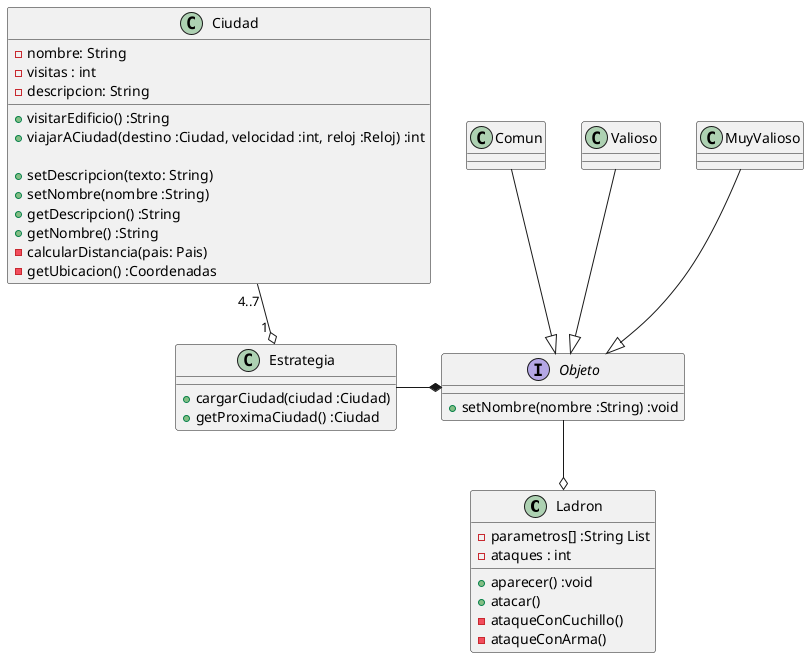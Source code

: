 @startuml
'https://plantuml.com/class-diagram

'Clases'
'- privado'
'# protegido'
'~ privado del paquete'
'+ publico'

'{static} de clase'
'{abstract} abs (clase que no debe ser instanciada))'

'Comentarios'
'note top of nombreClase : In java, every class\nextends this one.'
'note "Nota flotante"'
'puedo darle un alias a una nota para conectarla con otras cosas:'
' note "mensaje" as Nota1'

class Ladron{
-parametros[] :String List
-ataques : int

+aparecer() :void
+atacar()
-ataqueConCuchillo()
-ataqueConArma()
}

Interface Objeto{
+setNombre(nombre :String) :void

}

class Comun{

}

class Valioso{

}

class MuyValioso{

}

class Estrategia{
+cargarCiudad(ciudad :Ciudad)
+getProximaCiudad() :Ciudad
}

class Ciudad{
-nombre: String
-visitas : int
-descripcion: String

+visitarEdificio() :String
+viajarACiudad(destino :Ciudad, velocidad :int, reloj :Reloj) :int

+setDescripcion(texto: String)
+setNombre(nombre :String)
+getDescripcion() :String
+getNombre() :String
-calcularDistancia(pais: Pais)
-getUbicacion() :Coordenadas
}

'Enlaces'
'<|-- herencia'
'<--  directo/depende de'
'*-- composicion'
'o-- agregacion'
'-- Asociacion'

'"1" *-- "*" listas'
':mensaje en linea'

Objeto --o Ladron
Comun --|> Objeto
Valioso --|> Objeto
MuyValioso --|> Objeto

Ciudad "4..7" --o "1 " Estrategia
Estrategia -* Objeto
@enduml